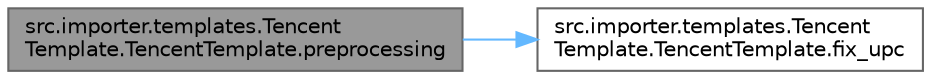 digraph "src.importer.templates.TencentTemplate.TencentTemplate.preprocessing"
{
 // LATEX_PDF_SIZE
  bgcolor="transparent";
  edge [fontname=Helvetica,fontsize=10,labelfontname=Helvetica,labelfontsize=10];
  node [fontname=Helvetica,fontsize=10,shape=box,height=0.2,width=0.4];
  rankdir="LR";
  Node1 [id="Node000001",label="src.importer.templates.Tencent\lTemplate.TencentTemplate.preprocessing",height=0.2,width=0.4,color="gray40", fillcolor="grey60", style="filled", fontcolor="black",tooltip=" "];
  Node1 -> Node2 [id="edge1_Node000001_Node000002",color="steelblue1",style="solid",tooltip=" "];
  Node2 [id="Node000002",label="src.importer.templates.Tencent\lTemplate.TencentTemplate.fix_upc",height=0.2,width=0.4,color="grey40", fillcolor="white", style="filled",URL="$classsrc_1_1importer_1_1templates_1_1_tencent_template_1_1_tencent_template.html#a682b5d0d75d668a3e1f03f332f5ff846",tooltip=" "];
}
